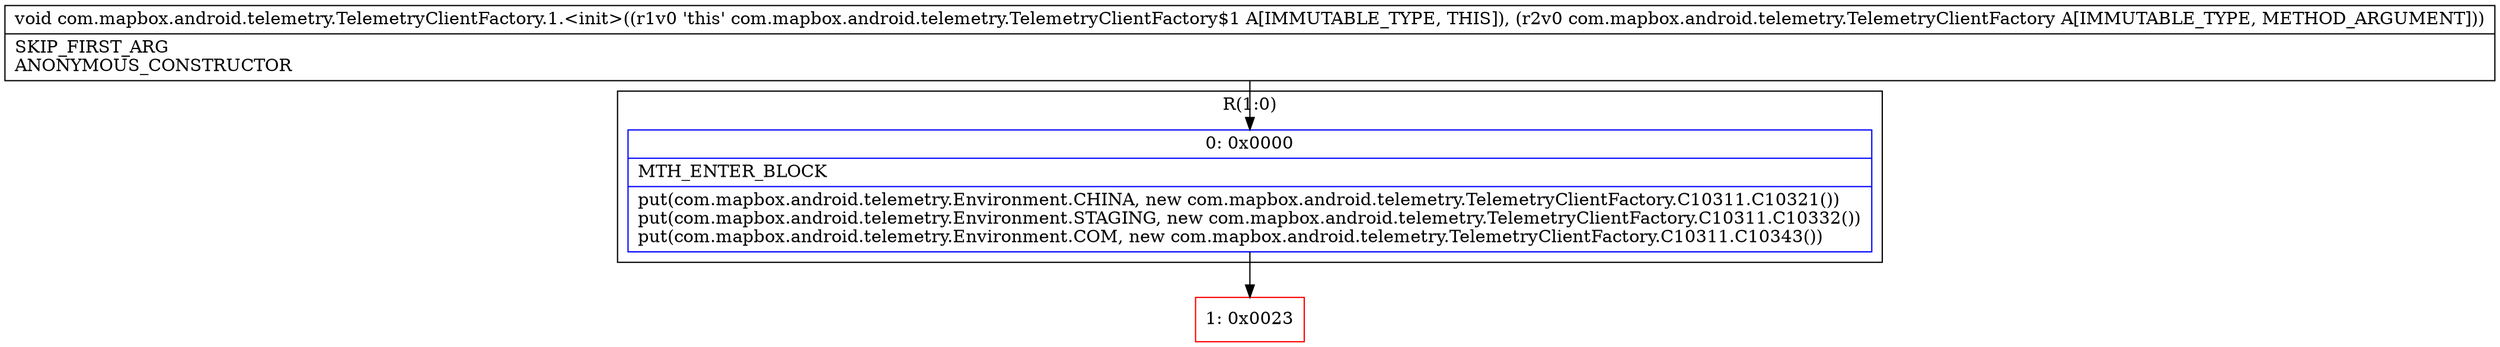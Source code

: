 digraph "CFG forcom.mapbox.android.telemetry.TelemetryClientFactory.1.\<init\>(Lcom\/mapbox\/android\/telemetry\/TelemetryClientFactory;)V" {
subgraph cluster_Region_1374881893 {
label = "R(1:0)";
node [shape=record,color=blue];
Node_0 [shape=record,label="{0\:\ 0x0000|MTH_ENTER_BLOCK\l|put(com.mapbox.android.telemetry.Environment.CHINA, new com.mapbox.android.telemetry.TelemetryClientFactory.C10311.C10321())\lput(com.mapbox.android.telemetry.Environment.STAGING, new com.mapbox.android.telemetry.TelemetryClientFactory.C10311.C10332())\lput(com.mapbox.android.telemetry.Environment.COM, new com.mapbox.android.telemetry.TelemetryClientFactory.C10311.C10343())\l}"];
}
Node_1 [shape=record,color=red,label="{1\:\ 0x0023}"];
MethodNode[shape=record,label="{void com.mapbox.android.telemetry.TelemetryClientFactory.1.\<init\>((r1v0 'this' com.mapbox.android.telemetry.TelemetryClientFactory$1 A[IMMUTABLE_TYPE, THIS]), (r2v0 com.mapbox.android.telemetry.TelemetryClientFactory A[IMMUTABLE_TYPE, METHOD_ARGUMENT]))  | SKIP_FIRST_ARG\lANONYMOUS_CONSTRUCTOR\l}"];
MethodNode -> Node_0;
Node_0 -> Node_1;
}

